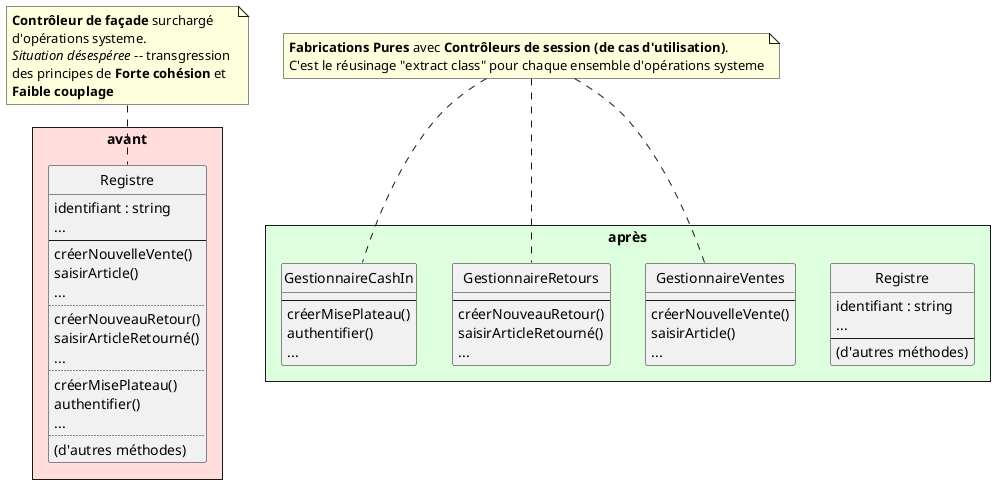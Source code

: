 @startuml Fab_Pure_Controleurs
'left to right direction
skinparam style strictuml
skinparam BackgroundColor transparent
rectangle "avant" as av #ffdddd {
    class "Registre" {
        identifiant : string
        ...
        --
        créerNouvelleVente()
        saisirArticle()
        ...
        ..
        créerNouveauRetour()
        saisirArticleRetourné()
        ...
        ..
        créerMisePlateau()
        authentifier()
        ...
        ..
        (d'autres méthodes)
    }
}
note top
**Contrôleur de façade** surchargé
d'opérations systeme.
//Situation désespéree// -- transgression 
des principes de **Forte cohésion** et
**Faible couplage**
end note
rectangle "après" as ap #ddffdd {
    class "Registre" as R2 {
        identifiant : string
        ...
        --
        (d'autres méthodes)
    }
    class "GestionnaireVentes" as GV {
        --
        créerNouvelleVente()
        saisirArticle()
        ...
    }
    class "GestionnaireRetours" as GR {
        --
        créerNouveauRetour()
        saisirArticleRetourné()
        ...
    }
    class "GestionnaireCashIn" as GCI {
        --
        créerMisePlateau()
        authentifier()
        ...
    }
}
note as FB
**Fabrications Pures** avec **Contrôleurs de session (de cas d'utilisation)**. 
C'est le réusinage "extract class" pour chaque ensemble d'opérations systeme
end note
FB .d. GV
FB .d. GR
FB .d. GCI
'av -[#hidden]down- ap
@enduml